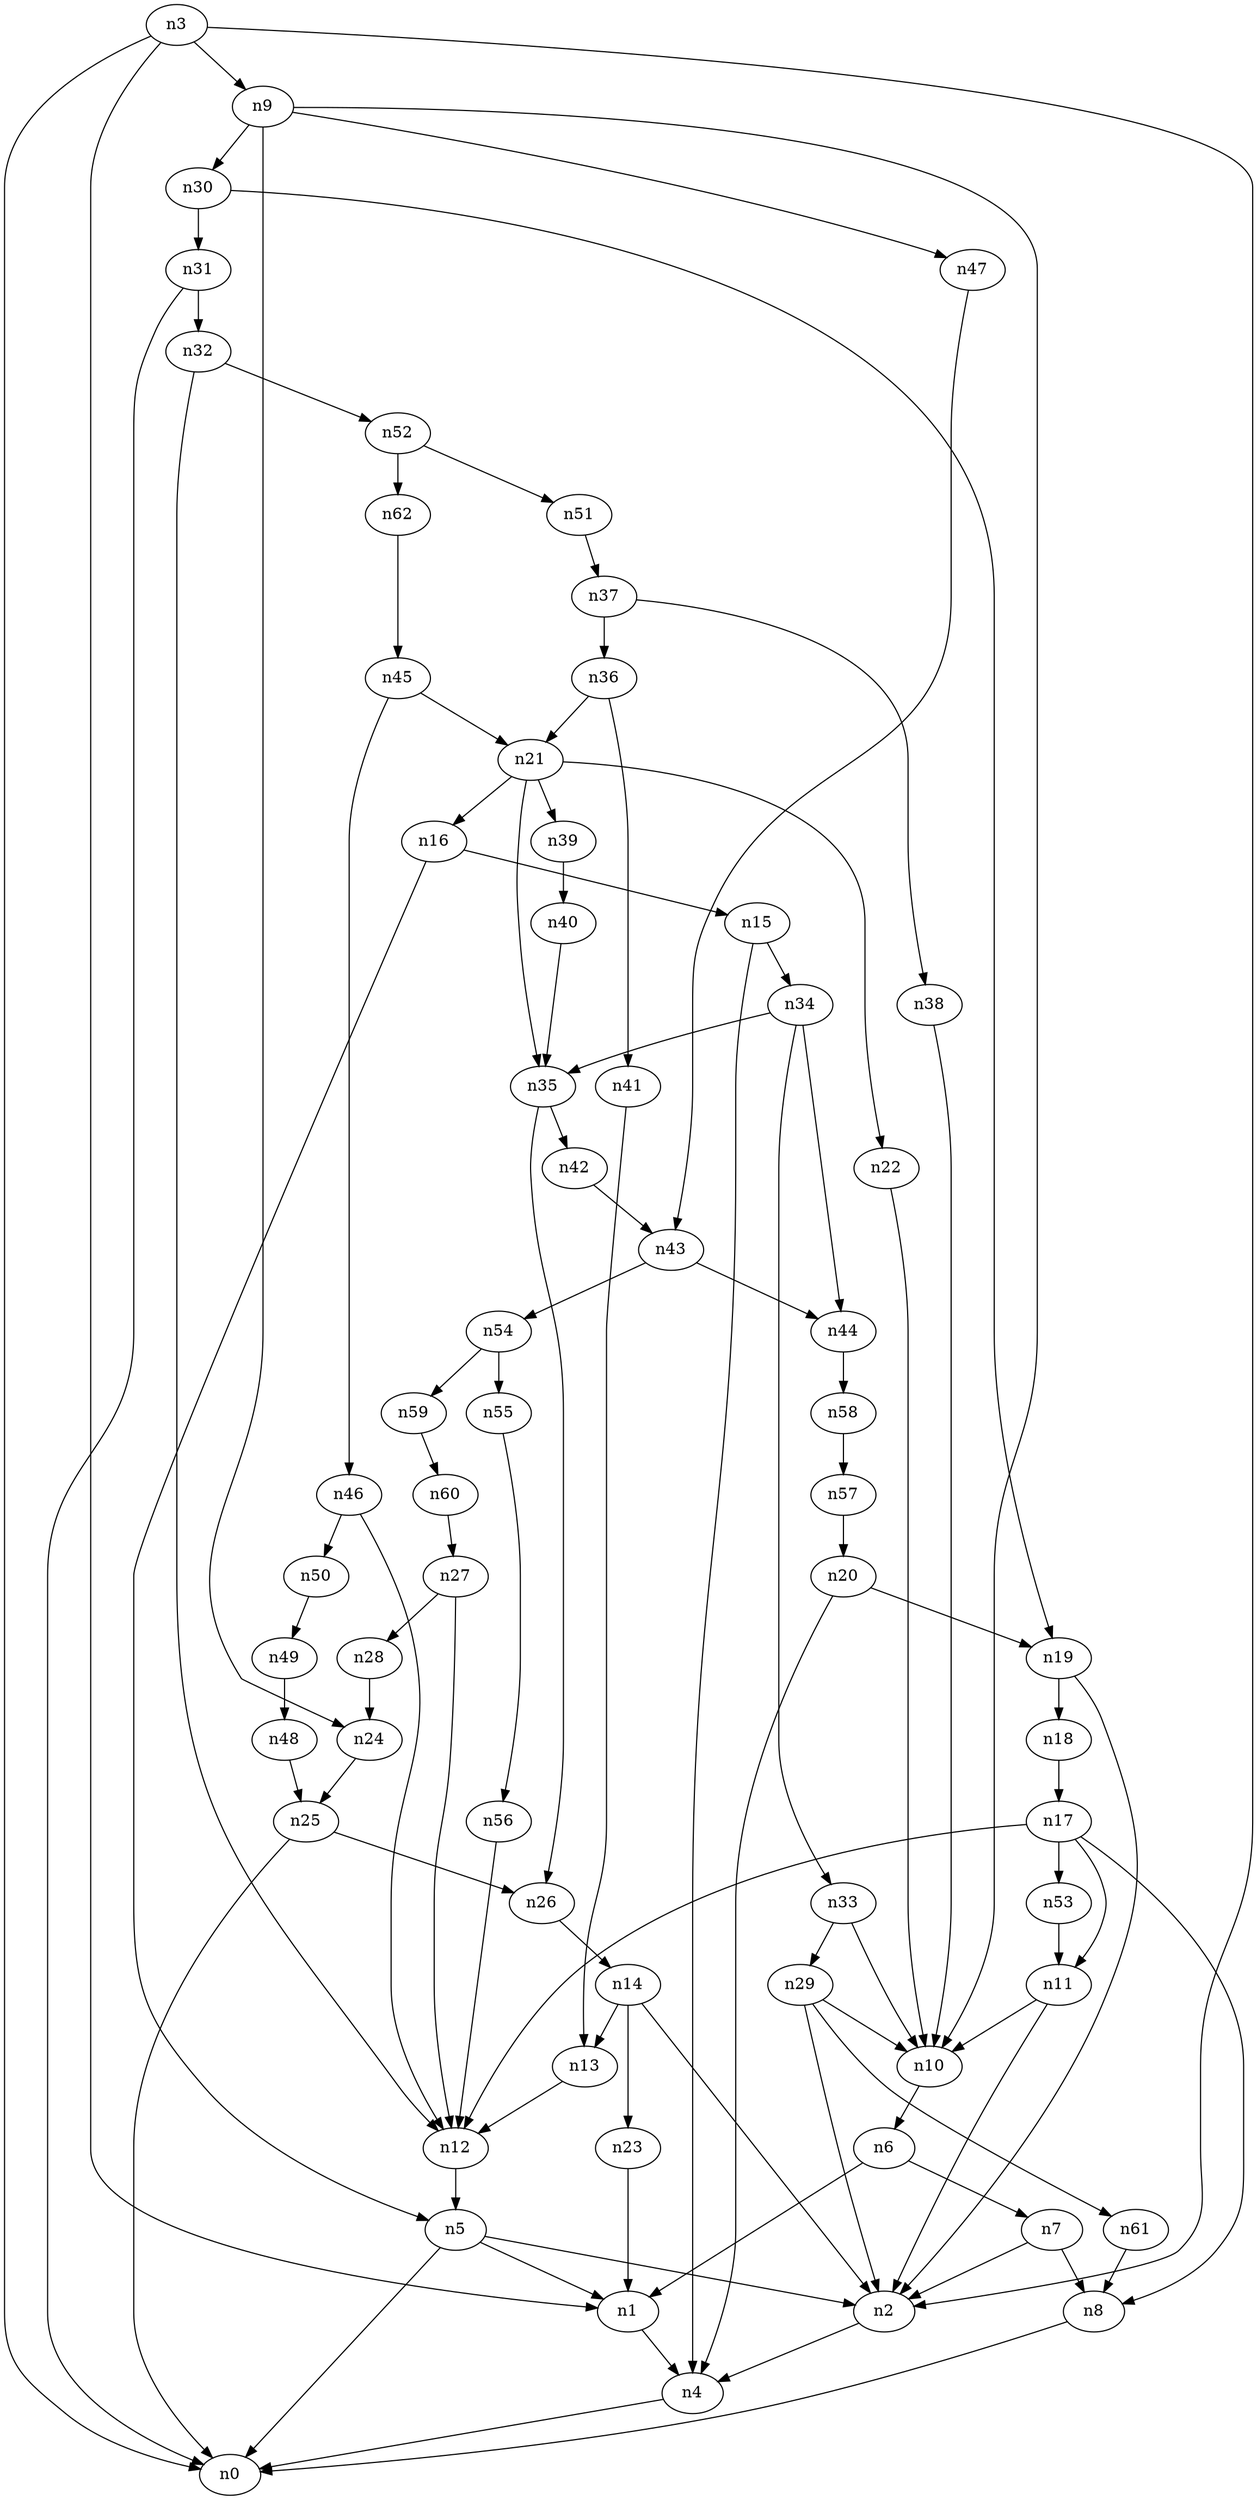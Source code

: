 digraph G {
	n1 -> n4	 [_graphml_id=e4];
	n2 -> n4	 [_graphml_id=e7];
	n3 -> n0	 [_graphml_id=e0];
	n3 -> n1	 [_graphml_id=e3];
	n3 -> n2	 [_graphml_id=e6];
	n3 -> n9	 [_graphml_id=e13];
	n4 -> n0	 [_graphml_id=e1];
	n5 -> n0	 [_graphml_id=e2];
	n5 -> n1	 [_graphml_id=e5];
	n5 -> n2	 [_graphml_id=e8];
	n6 -> n1	 [_graphml_id=e9];
	n6 -> n7	 [_graphml_id=e10];
	n7 -> n2	 [_graphml_id=e18];
	n7 -> n8	 [_graphml_id=e11];
	n8 -> n0	 [_graphml_id=e12];
	n9 -> n10	 [_graphml_id=e14];
	n9 -> n24	 [_graphml_id=e39];
	n9 -> n30	 [_graphml_id=e49];
	n9 -> n47	 [_graphml_id=e76];
	n10 -> n6	 [_graphml_id=e15];
	n11 -> n2	 [_graphml_id=e16];
	n11 -> n10	 [_graphml_id=e17];
	n12 -> n5	 [_graphml_id=e19];
	n13 -> n12	 [_graphml_id=e20];
	n14 -> n2	 [_graphml_id=e22];
	n14 -> n13	 [_graphml_id=e21];
	n14 -> n23	 [_graphml_id=e36];
	n15 -> n4	 [_graphml_id=e23];
	n15 -> n34	 [_graphml_id=e55];
	n16 -> n5	 [_graphml_id=e25];
	n16 -> n15	 [_graphml_id=e24];
	n17 -> n8	 [_graphml_id=e28];
	n17 -> n11	 [_graphml_id=e27];
	n17 -> n12	 [_graphml_id=e26];
	n17 -> n53	 [_graphml_id=e85];
	n18 -> n17	 [_graphml_id=e29];
	n19 -> n2	 [_graphml_id=e38];
	n19 -> n18	 [_graphml_id=e30];
	n20 -> n4	 [_graphml_id=e32];
	n20 -> n19	 [_graphml_id=e31];
	n21 -> n16	 [_graphml_id=e33];
	n21 -> n22	 [_graphml_id=e34];
	n21 -> n35	 [_graphml_id=e57];
	n21 -> n39	 [_graphml_id=e63];
	n22 -> n10	 [_graphml_id=e35];
	n23 -> n1	 [_graphml_id=e37];
	n24 -> n25	 [_graphml_id=e40];
	n25 -> n0	 [_graphml_id=e48];
	n25 -> n26	 [_graphml_id=e41];
	n26 -> n14	 [_graphml_id=e42];
	n27 -> n12	 [_graphml_id=e43];
	n27 -> n28	 [_graphml_id=e44];
	n28 -> n24	 [_graphml_id=e45];
	n29 -> n2	 [_graphml_id=e47];
	n29 -> n10	 [_graphml_id=e46];
	n29 -> n61	 [_graphml_id=e99];
	n30 -> n19	 [_graphml_id=e58];
	n30 -> n31	 [_graphml_id=e50];
	n31 -> n0	 [_graphml_id=e100];
	n31 -> n32	 [_graphml_id=e51];
	n32 -> n12	 [_graphml_id=e52];
	n32 -> n52	 [_graphml_id=e84];
	n33 -> n10	 [_graphml_id=e87];
	n33 -> n29	 [_graphml_id=e53];
	n34 -> n33	 [_graphml_id=e54];
	n34 -> n35	 [_graphml_id=e77];
	n34 -> n44	 [_graphml_id=e71];
	n35 -> n26	 [_graphml_id=e56];
	n35 -> n42	 [_graphml_id=e68];
	n36 -> n21	 [_graphml_id=e59];
	n36 -> n41	 [_graphml_id=e67];
	n37 -> n36	 [_graphml_id=e60];
	n37 -> n38	 [_graphml_id=e61];
	n38 -> n10	 [_graphml_id=e62];
	n39 -> n40	 [_graphml_id=e64];
	n40 -> n35	 [_graphml_id=e65];
	n41 -> n13	 [_graphml_id=e66];
	n42 -> n43	 [_graphml_id=e69];
	n43 -> n44	 [_graphml_id=e70];
	n43 -> n54	 [_graphml_id=e88];
	n44 -> n58	 [_graphml_id=e94];
	n45 -> n21	 [_graphml_id=e72];
	n45 -> n46	 [_graphml_id=e73];
	n46 -> n12	 [_graphml_id=e74];
	n46 -> n50	 [_graphml_id=e81];
	n47 -> n43	 [_graphml_id=e75];
	n48 -> n25	 [_graphml_id=e78];
	n49 -> n48	 [_graphml_id=e79];
	n50 -> n49	 [_graphml_id=e80];
	n51 -> n37	 [_graphml_id=e82];
	n52 -> n51	 [_graphml_id=e83];
	n52 -> n62	 [_graphml_id=e102];
	n53 -> n11	 [_graphml_id=e86];
	n54 -> n55	 [_graphml_id=e89];
	n54 -> n59	 [_graphml_id=e95];
	n55 -> n56	 [_graphml_id=e90];
	n56 -> n12	 [_graphml_id=e91];
	n57 -> n20	 [_graphml_id=e92];
	n58 -> n57	 [_graphml_id=e93];
	n59 -> n60	 [_graphml_id=e96];
	n60 -> n27	 [_graphml_id=e97];
	n61 -> n8	 [_graphml_id=e98];
	n62 -> n45	 [_graphml_id=e101];
}
